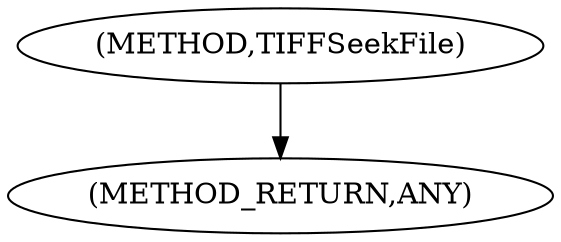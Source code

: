 digraph "TIFFSeekFile" {  
"100008" [label = <(METHOD,TIFFSeekFile)> ]
"100012" [label = <(METHOD_RETURN,ANY)> ]
  "100008" -> "100012" 
}
